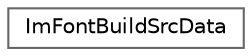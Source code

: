 digraph "Gráfico de jerarquía de clases"
{
 // LATEX_PDF_SIZE
  bgcolor="transparent";
  edge [fontname=Helvetica,fontsize=10,labelfontname=Helvetica,labelfontsize=10];
  node [fontname=Helvetica,fontsize=10,shape=box,height=0.2,width=0.4];
  rankdir="LR";
  Node0 [id="Node000000",label="ImFontBuildSrcData",height=0.2,width=0.4,color="grey40", fillcolor="white", style="filled",URL="$struct_im_font_build_src_data.html",tooltip=" "];
}

